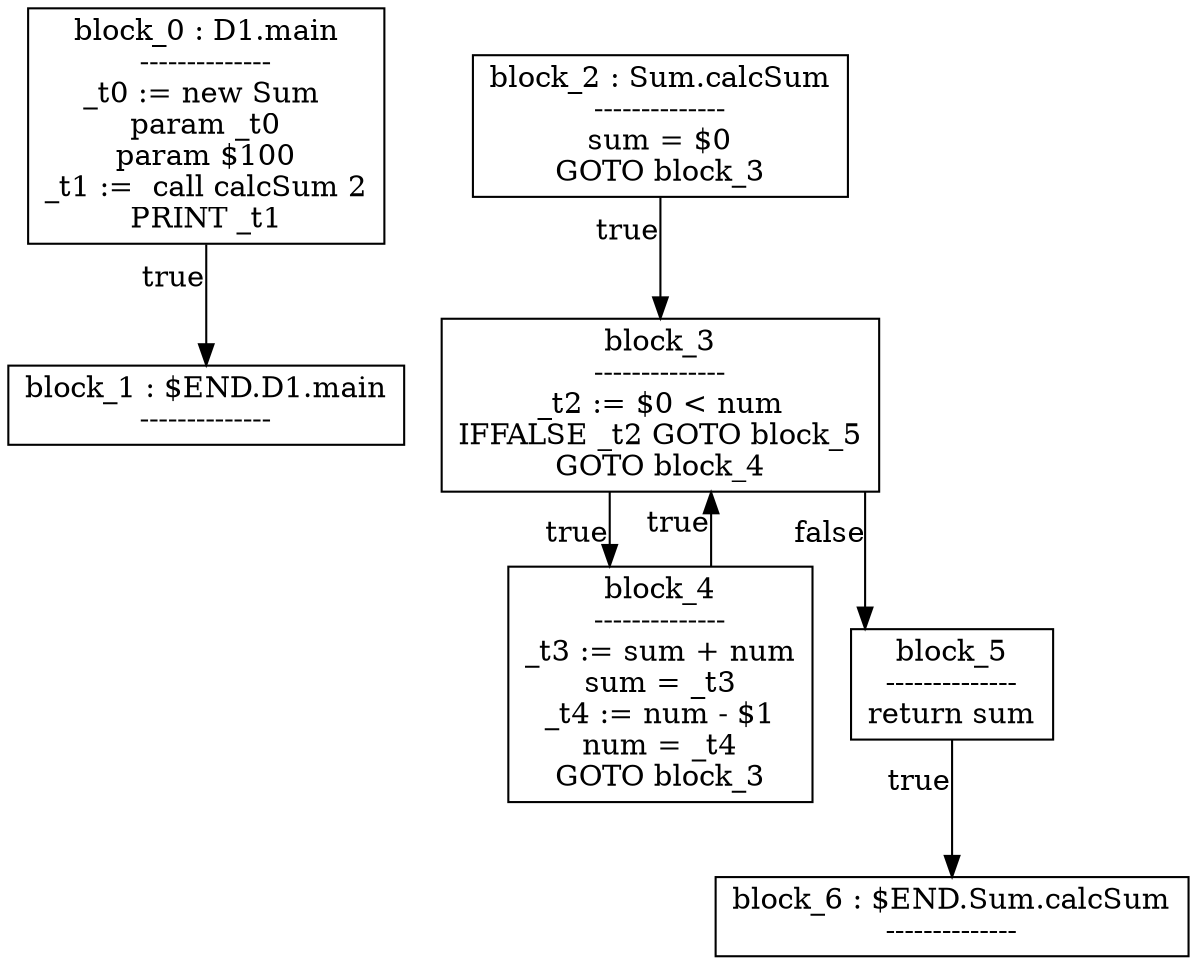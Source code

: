 digraph {
 graph [ splines = ortho ]
node [ shape = box ];
n0 [label="block_0 : D1.main
--------------
_t0 := new Sum 
param _t0
param $100
_t1 :=  call calcSum 2
PRINT _t1
"];
n0 -> n1 [xlabel= "true"];
n1 [label="block_1 : $END.D1.main
--------------
"];
n2 [label="block_2 : Sum.calcSum
--------------
sum = $0
GOTO block_3
"];
n2 -> n3 [xlabel= "true"];
n3 [label="block_3
--------------
_t2 := $0 < num
IFFALSE _t2 GOTO block_5
GOTO block_4
"];
n3 -> n4 [xlabel= "true"];
n3 -> n5 [xlabel= "false"];
n4 [label="block_4
--------------
_t3 := sum + num
sum = _t3
_t4 := num - $1
num = _t4
GOTO block_3
"];
n4 -> n3 [xlabel= "true"];
n5 [label="block_5
--------------
return sum
"];
n5 -> n6 [xlabel= "true"];
n6 [label="block_6 : $END.Sum.calcSum
--------------
"];
}
